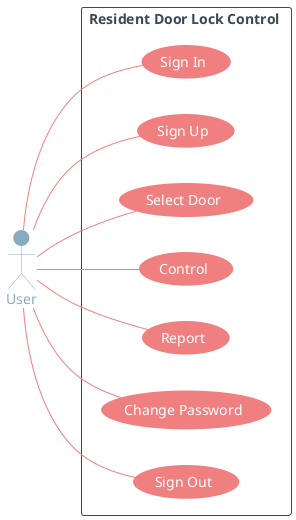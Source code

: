@startuml 
actor User
left to right direction
skinparam actor{
    FontColor #87acbe
    BackgroundColor #87acbe
    BorderColor #87acbe
    Shadowing false
}
skinparam usecase {
    FontColor White 
    ArrowColor LightCoral
    BackgroundColor LightCoral
    BorderColor LightCoral
    Shadowing false
}
skinparam rectangle{    
    FontColor #394856
    BorderColor #394856
    Shadowing false
}
rectangle "Resident Door Lock Control "{

    User -- (Sign In)
    User -- (Sign Up)
    User -- (Select Door)
    User -- (Control)
    User -- (Report)
    User -- (Change Password)
    User -- (Sign Out)
    
}

@enduml